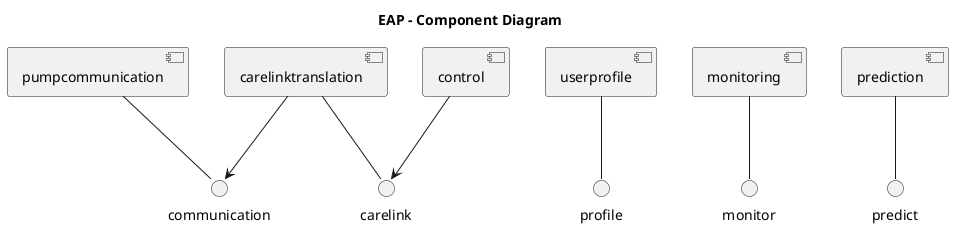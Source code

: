 @startuml

title EAP - Component Diagram

[pumpcommunication] -- communication
[carelinktranslation] -- carelink
[userprofile] -- profile
[monitoring] -- monitor
[prediction] -- predict

[carelinktranslation] --> communication
[control] --> carelink

@enduml
